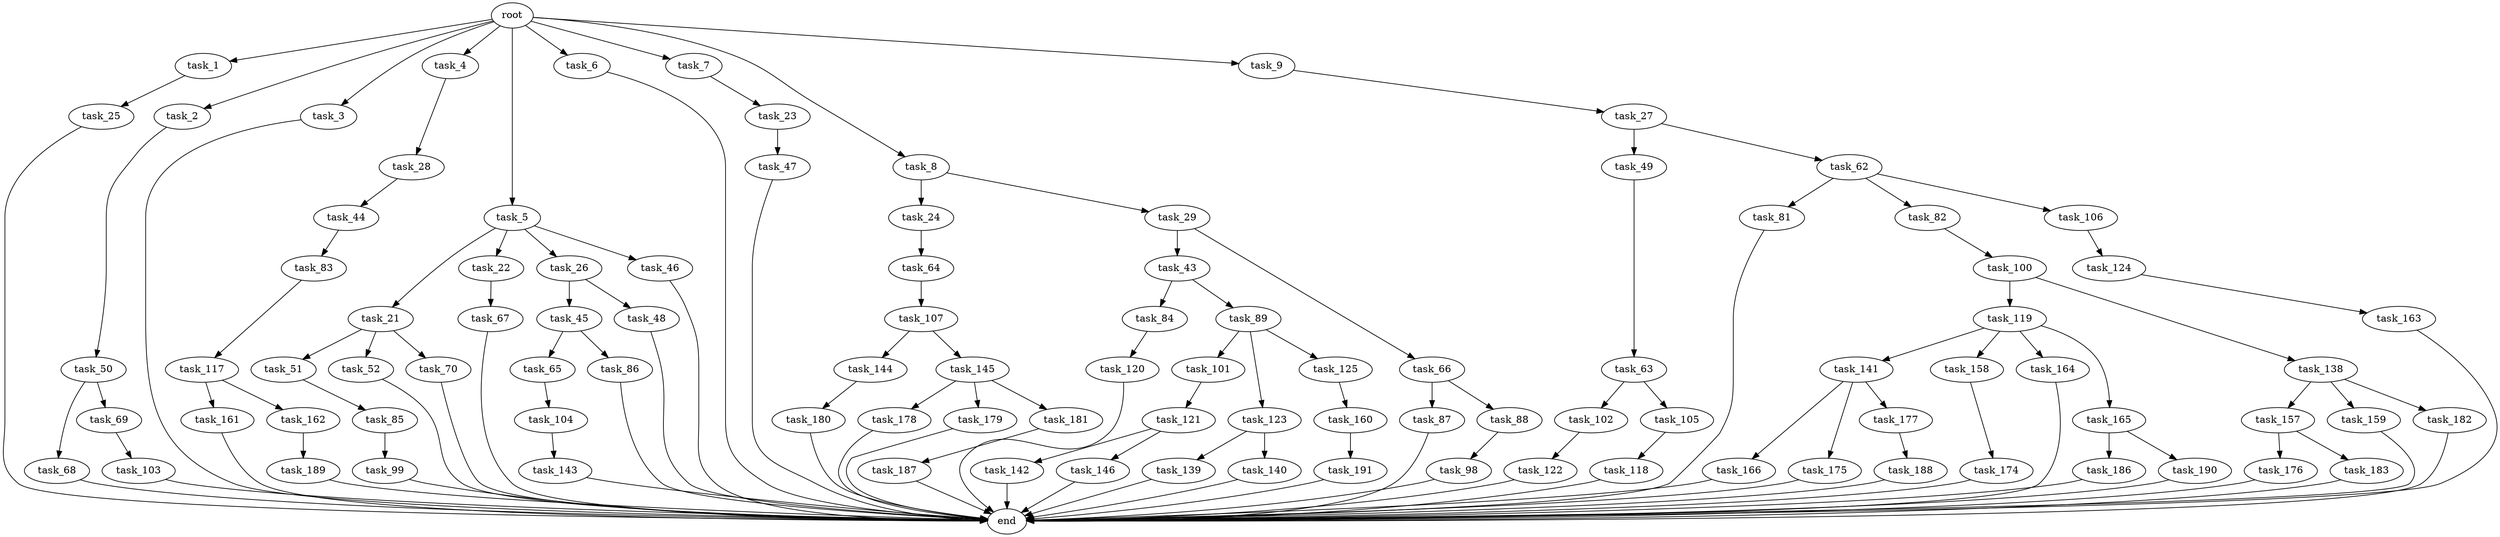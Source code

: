 digraph G {
  root [size="0.000000"];
  task_1 [size="102.400000"];
  task_2 [size="102.400000"];
  task_3 [size="102.400000"];
  task_4 [size="102.400000"];
  task_5 [size="102.400000"];
  task_6 [size="102.400000"];
  task_7 [size="102.400000"];
  task_8 [size="102.400000"];
  task_9 [size="102.400000"];
  task_21 [size="30923764531.200001"];
  task_22 [size="30923764531.200001"];
  task_23 [size="30923764531.200001"];
  task_24 [size="21474836480.000000"];
  task_25 [size="3435973836.800000"];
  task_26 [size="30923764531.200001"];
  task_27 [size="69578470195.199997"];
  task_28 [size="85899345920.000000"];
  task_29 [size="21474836480.000000"];
  task_43 [size="3435973836.800000"];
  task_44 [size="13743895347.200001"];
  task_45 [size="13743895347.200001"];
  task_46 [size="30923764531.200001"];
  task_47 [size="85899345920.000000"];
  task_48 [size="13743895347.200001"];
  task_49 [size="13743895347.200001"];
  task_50 [size="21474836480.000000"];
  task_51 [size="21474836480.000000"];
  task_52 [size="21474836480.000000"];
  task_62 [size="13743895347.200001"];
  task_63 [size="54975581388.800003"];
  task_64 [size="7730941132.800000"];
  task_65 [size="3435973836.800000"];
  task_66 [size="3435973836.800000"];
  task_67 [size="7730941132.800000"];
  task_68 [size="30923764531.200001"];
  task_69 [size="30923764531.200001"];
  task_70 [size="21474836480.000000"];
  task_81 [size="69578470195.199997"];
  task_82 [size="69578470195.199997"];
  task_83 [size="85899345920.000000"];
  task_84 [size="69578470195.199997"];
  task_85 [size="21474836480.000000"];
  task_86 [size="3435973836.800000"];
  task_87 [size="85899345920.000000"];
  task_88 [size="85899345920.000000"];
  task_89 [size="69578470195.199997"];
  task_98 [size="13743895347.200001"];
  task_99 [size="7730941132.800000"];
  task_100 [size="21474836480.000000"];
  task_101 [size="85899345920.000000"];
  task_102 [size="3435973836.800000"];
  task_103 [size="3435973836.800000"];
  task_104 [size="21474836480.000000"];
  task_105 [size="3435973836.800000"];
  task_106 [size="69578470195.199997"];
  task_107 [size="13743895347.200001"];
  task_117 [size="54975581388.800003"];
  task_118 [size="42090679500.800003"];
  task_119 [size="13743895347.200001"];
  task_120 [size="13743895347.200001"];
  task_121 [size="42090679500.800003"];
  task_122 [size="54975581388.800003"];
  task_123 [size="85899345920.000000"];
  task_124 [size="13743895347.200001"];
  task_125 [size="85899345920.000000"];
  task_138 [size="13743895347.200001"];
  task_139 [size="42090679500.800003"];
  task_140 [size="42090679500.800003"];
  task_141 [size="30923764531.200001"];
  task_142 [size="13743895347.200001"];
  task_143 [size="21474836480.000000"];
  task_144 [size="42090679500.800003"];
  task_145 [size="42090679500.800003"];
  task_146 [size="13743895347.200001"];
  task_157 [size="7730941132.800000"];
  task_158 [size="30923764531.200001"];
  task_159 [size="7730941132.800000"];
  task_160 [size="13743895347.200001"];
  task_161 [size="54975581388.800003"];
  task_162 [size="54975581388.800003"];
  task_163 [size="42090679500.800003"];
  task_164 [size="30923764531.200001"];
  task_165 [size="30923764531.200001"];
  task_166 [size="30923764531.200001"];
  task_174 [size="69578470195.199997"];
  task_175 [size="30923764531.200001"];
  task_176 [size="21474836480.000000"];
  task_177 [size="30923764531.200001"];
  task_178 [size="85899345920.000000"];
  task_179 [size="85899345920.000000"];
  task_180 [size="30923764531.200001"];
  task_181 [size="85899345920.000000"];
  task_182 [size="7730941132.800000"];
  task_183 [size="21474836480.000000"];
  task_186 [size="42090679500.800003"];
  task_187 [size="54975581388.800003"];
  task_188 [size="54975581388.800003"];
  task_189 [size="30923764531.200001"];
  task_190 [size="42090679500.800003"];
  task_191 [size="7730941132.800000"];
  end [size="0.000000"];

  root -> task_1 [size="1.000000"];
  root -> task_2 [size="1.000000"];
  root -> task_3 [size="1.000000"];
  root -> task_4 [size="1.000000"];
  root -> task_5 [size="1.000000"];
  root -> task_6 [size="1.000000"];
  root -> task_7 [size="1.000000"];
  root -> task_8 [size="1.000000"];
  root -> task_9 [size="1.000000"];
  task_1 -> task_25 [size="33554432.000000"];
  task_2 -> task_50 [size="209715200.000000"];
  task_3 -> end [size="1.000000"];
  task_4 -> task_28 [size="838860800.000000"];
  task_5 -> task_21 [size="301989888.000000"];
  task_5 -> task_22 [size="301989888.000000"];
  task_5 -> task_26 [size="301989888.000000"];
  task_5 -> task_46 [size="301989888.000000"];
  task_6 -> end [size="1.000000"];
  task_7 -> task_23 [size="301989888.000000"];
  task_8 -> task_24 [size="209715200.000000"];
  task_8 -> task_29 [size="209715200.000000"];
  task_9 -> task_27 [size="679477248.000000"];
  task_21 -> task_51 [size="209715200.000000"];
  task_21 -> task_52 [size="209715200.000000"];
  task_21 -> task_70 [size="209715200.000000"];
  task_22 -> task_67 [size="75497472.000000"];
  task_23 -> task_47 [size="838860800.000000"];
  task_24 -> task_64 [size="75497472.000000"];
  task_25 -> end [size="1.000000"];
  task_26 -> task_45 [size="134217728.000000"];
  task_26 -> task_48 [size="134217728.000000"];
  task_27 -> task_49 [size="134217728.000000"];
  task_27 -> task_62 [size="134217728.000000"];
  task_28 -> task_44 [size="134217728.000000"];
  task_29 -> task_43 [size="33554432.000000"];
  task_29 -> task_66 [size="33554432.000000"];
  task_43 -> task_84 [size="679477248.000000"];
  task_43 -> task_89 [size="679477248.000000"];
  task_44 -> task_83 [size="838860800.000000"];
  task_45 -> task_65 [size="33554432.000000"];
  task_45 -> task_86 [size="33554432.000000"];
  task_46 -> end [size="1.000000"];
  task_47 -> end [size="1.000000"];
  task_48 -> end [size="1.000000"];
  task_49 -> task_63 [size="536870912.000000"];
  task_50 -> task_68 [size="301989888.000000"];
  task_50 -> task_69 [size="301989888.000000"];
  task_51 -> task_85 [size="209715200.000000"];
  task_52 -> end [size="1.000000"];
  task_62 -> task_81 [size="679477248.000000"];
  task_62 -> task_82 [size="679477248.000000"];
  task_62 -> task_106 [size="679477248.000000"];
  task_63 -> task_102 [size="33554432.000000"];
  task_63 -> task_105 [size="33554432.000000"];
  task_64 -> task_107 [size="134217728.000000"];
  task_65 -> task_104 [size="209715200.000000"];
  task_66 -> task_87 [size="838860800.000000"];
  task_66 -> task_88 [size="838860800.000000"];
  task_67 -> end [size="1.000000"];
  task_68 -> end [size="1.000000"];
  task_69 -> task_103 [size="33554432.000000"];
  task_70 -> end [size="1.000000"];
  task_81 -> end [size="1.000000"];
  task_82 -> task_100 [size="209715200.000000"];
  task_83 -> task_117 [size="536870912.000000"];
  task_84 -> task_120 [size="134217728.000000"];
  task_85 -> task_99 [size="75497472.000000"];
  task_86 -> end [size="1.000000"];
  task_87 -> end [size="1.000000"];
  task_88 -> task_98 [size="134217728.000000"];
  task_89 -> task_101 [size="838860800.000000"];
  task_89 -> task_123 [size="838860800.000000"];
  task_89 -> task_125 [size="838860800.000000"];
  task_98 -> end [size="1.000000"];
  task_99 -> end [size="1.000000"];
  task_100 -> task_119 [size="134217728.000000"];
  task_100 -> task_138 [size="134217728.000000"];
  task_101 -> task_121 [size="411041792.000000"];
  task_102 -> task_122 [size="536870912.000000"];
  task_103 -> end [size="1.000000"];
  task_104 -> task_143 [size="209715200.000000"];
  task_105 -> task_118 [size="411041792.000000"];
  task_106 -> task_124 [size="134217728.000000"];
  task_107 -> task_144 [size="411041792.000000"];
  task_107 -> task_145 [size="411041792.000000"];
  task_117 -> task_161 [size="536870912.000000"];
  task_117 -> task_162 [size="536870912.000000"];
  task_118 -> end [size="1.000000"];
  task_119 -> task_141 [size="301989888.000000"];
  task_119 -> task_158 [size="301989888.000000"];
  task_119 -> task_164 [size="301989888.000000"];
  task_119 -> task_165 [size="301989888.000000"];
  task_120 -> end [size="1.000000"];
  task_121 -> task_142 [size="134217728.000000"];
  task_121 -> task_146 [size="134217728.000000"];
  task_122 -> end [size="1.000000"];
  task_123 -> task_139 [size="411041792.000000"];
  task_123 -> task_140 [size="411041792.000000"];
  task_124 -> task_163 [size="411041792.000000"];
  task_125 -> task_160 [size="134217728.000000"];
  task_138 -> task_157 [size="75497472.000000"];
  task_138 -> task_159 [size="75497472.000000"];
  task_138 -> task_182 [size="75497472.000000"];
  task_139 -> end [size="1.000000"];
  task_140 -> end [size="1.000000"];
  task_141 -> task_166 [size="301989888.000000"];
  task_141 -> task_175 [size="301989888.000000"];
  task_141 -> task_177 [size="301989888.000000"];
  task_142 -> end [size="1.000000"];
  task_143 -> end [size="1.000000"];
  task_144 -> task_180 [size="301989888.000000"];
  task_145 -> task_178 [size="838860800.000000"];
  task_145 -> task_179 [size="838860800.000000"];
  task_145 -> task_181 [size="838860800.000000"];
  task_146 -> end [size="1.000000"];
  task_157 -> task_176 [size="209715200.000000"];
  task_157 -> task_183 [size="209715200.000000"];
  task_158 -> task_174 [size="679477248.000000"];
  task_159 -> end [size="1.000000"];
  task_160 -> task_191 [size="75497472.000000"];
  task_161 -> end [size="1.000000"];
  task_162 -> task_189 [size="301989888.000000"];
  task_163 -> end [size="1.000000"];
  task_164 -> end [size="1.000000"];
  task_165 -> task_186 [size="411041792.000000"];
  task_165 -> task_190 [size="411041792.000000"];
  task_166 -> end [size="1.000000"];
  task_174 -> end [size="1.000000"];
  task_175 -> end [size="1.000000"];
  task_176 -> end [size="1.000000"];
  task_177 -> task_188 [size="536870912.000000"];
  task_178 -> end [size="1.000000"];
  task_179 -> end [size="1.000000"];
  task_180 -> end [size="1.000000"];
  task_181 -> task_187 [size="536870912.000000"];
  task_182 -> end [size="1.000000"];
  task_183 -> end [size="1.000000"];
  task_186 -> end [size="1.000000"];
  task_187 -> end [size="1.000000"];
  task_188 -> end [size="1.000000"];
  task_189 -> end [size="1.000000"];
  task_190 -> end [size="1.000000"];
  task_191 -> end [size="1.000000"];
}

